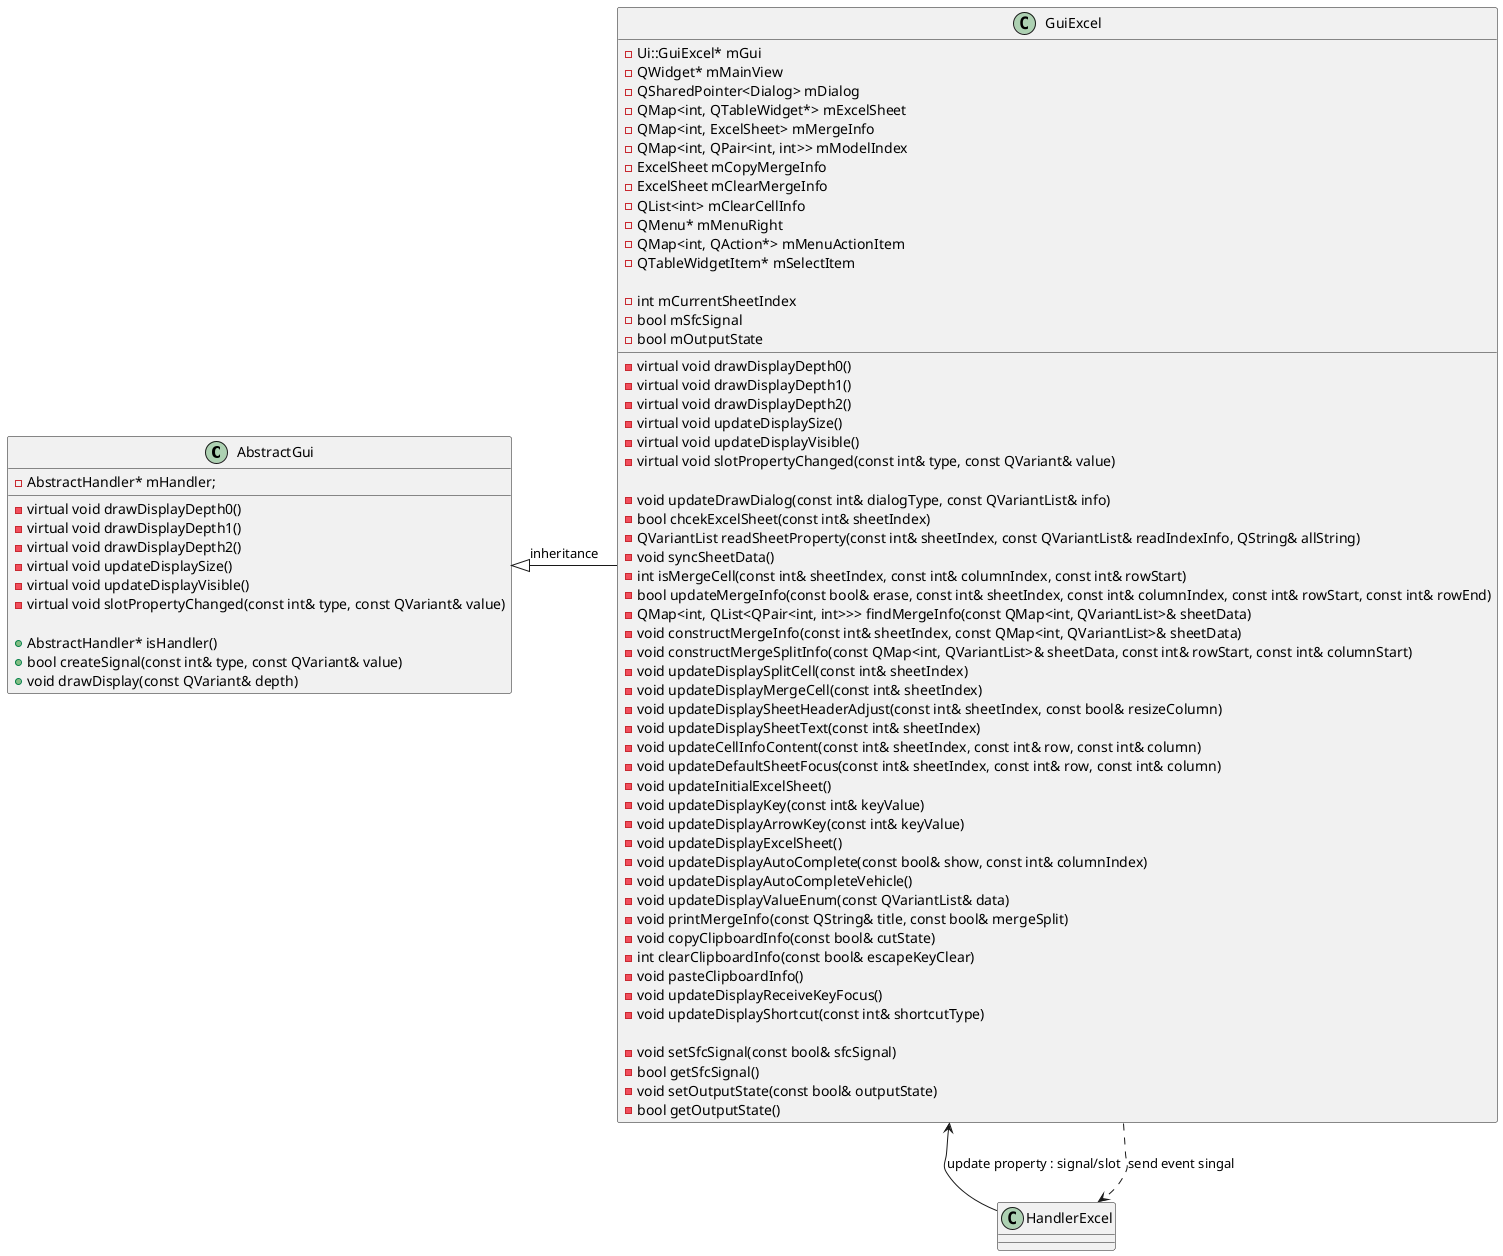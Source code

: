 @startuml

' AbstractGui 클래스 정의
class AbstractGui {
    -virtual void drawDisplayDepth0()
    -virtual void drawDisplayDepth1()
    -virtual void drawDisplayDepth2()
    -virtual void updateDisplaySize()
    -virtual void updateDisplayVisible()
    -virtual void slotPropertyChanged(const int& type, const QVariant& value)

    +AbstractHandler* isHandler()
    +bool createSignal(const int& type, const QVariant& value)
    +void drawDisplay(const QVariant& depth)

    -AbstractHandler* mHandler;
}

' GuiExcel 클래스 정의
class GuiExcel {
    -virtual void drawDisplayDepth0()
    -virtual void drawDisplayDepth1()
    -virtual void drawDisplayDepth2()
    -virtual void updateDisplaySize()
    -virtual void updateDisplayVisible()
    -virtual void slotPropertyChanged(const int& type, const QVariant& value)

    -void updateDrawDialog(const int& dialogType, const QVariantList& info)
    -bool chcekExcelSheet(const int& sheetIndex)
    -QVariantList readSheetProperty(const int& sheetIndex, const QVariantList& readIndexInfo, QString& allString)
    -void syncSheetData()
    -int isMergeCell(const int& sheetIndex, const int& columnIndex, const int& rowStart)
    -bool updateMergeInfo(const bool& erase, const int& sheetIndex, const int& columnIndex, const int& rowStart, const int& rowEnd)
    -QMap<int, QList<QPair<int, int>>> findMergeInfo(const QMap<int, QVariantList>& sheetData)
    -void constructMergeInfo(const int& sheetIndex, const QMap<int, QVariantList>& sheetData)
    -void constructMergeSplitInfo(const QMap<int, QVariantList>& sheetData, const int& rowStart, const int& columnStart)
    -void updateDisplaySplitCell(const int& sheetIndex)
    -void updateDisplayMergeCell(const int& sheetIndex)
    -void updateDisplaySheetHeaderAdjust(const int& sheetIndex, const bool& resizeColumn)
    -void updateDisplaySheetText(const int& sheetIndex)
    -void updateCellInfoContent(const int& sheetIndex, const int& row, const int& column)
    -void updateDefaultSheetFocus(const int& sheetIndex, const int& row, const int& column)
    -void updateInitialExcelSheet()
    -void updateDisplayKey(const int& keyValue)
    -void updateDisplayArrowKey(const int& keyValue)
    -void updateDisplayExcelSheet()
    -void updateDisplayAutoComplete(const bool& show, const int& columnIndex)
    -void updateDisplayAutoCompleteVehicle()
    -void updateDisplayValueEnum(const QVariantList& data)
    -void printMergeInfo(const QString& title, const bool& mergeSplit)
    -void copyClipboardInfo(const bool& cutState)
    -int clearClipboardInfo(const bool& escapeKeyClear)
    -void pasteClipboardInfo()
    -void updateDisplayReceiveKeyFocus()
    -void updateDisplayShortcut(const int& shortcutType)

    -void setSfcSignal(const bool& sfcSignal)
    -bool getSfcSignal()
    -void setOutputState(const bool& outputState)
    -bool getOutputState()

    -Ui::GuiExcel* mGui
    -QWidget* mMainView
    -QSharedPointer<Dialog> mDialog
    -QMap<int, QTableWidget*> mExcelSheet
    -QMap<int, ExcelSheet> mMergeInfo
    -QMap<int, QPair<int, int>> mModelIndex
    -ExcelSheet mCopyMergeInfo
    -ExcelSheet mClearMergeInfo
    -QList<int> mClearCellInfo
    -QMenu* mMenuRight
    -QMap<int, QAction*> mMenuActionItem
    -QTableWidgetItem* mSelectItem

    -int mCurrentSheetIndex
    -bool mSfcSignal
    -bool mOutputState
}

' 클래스 간의 관계 정의
AbstractGui <|- GuiExcel : inheritance
GuiExcel <-- HandlerExcel : update property : signal/slot
GuiExcel ..> HandlerExcel : send event singal

@enduml
